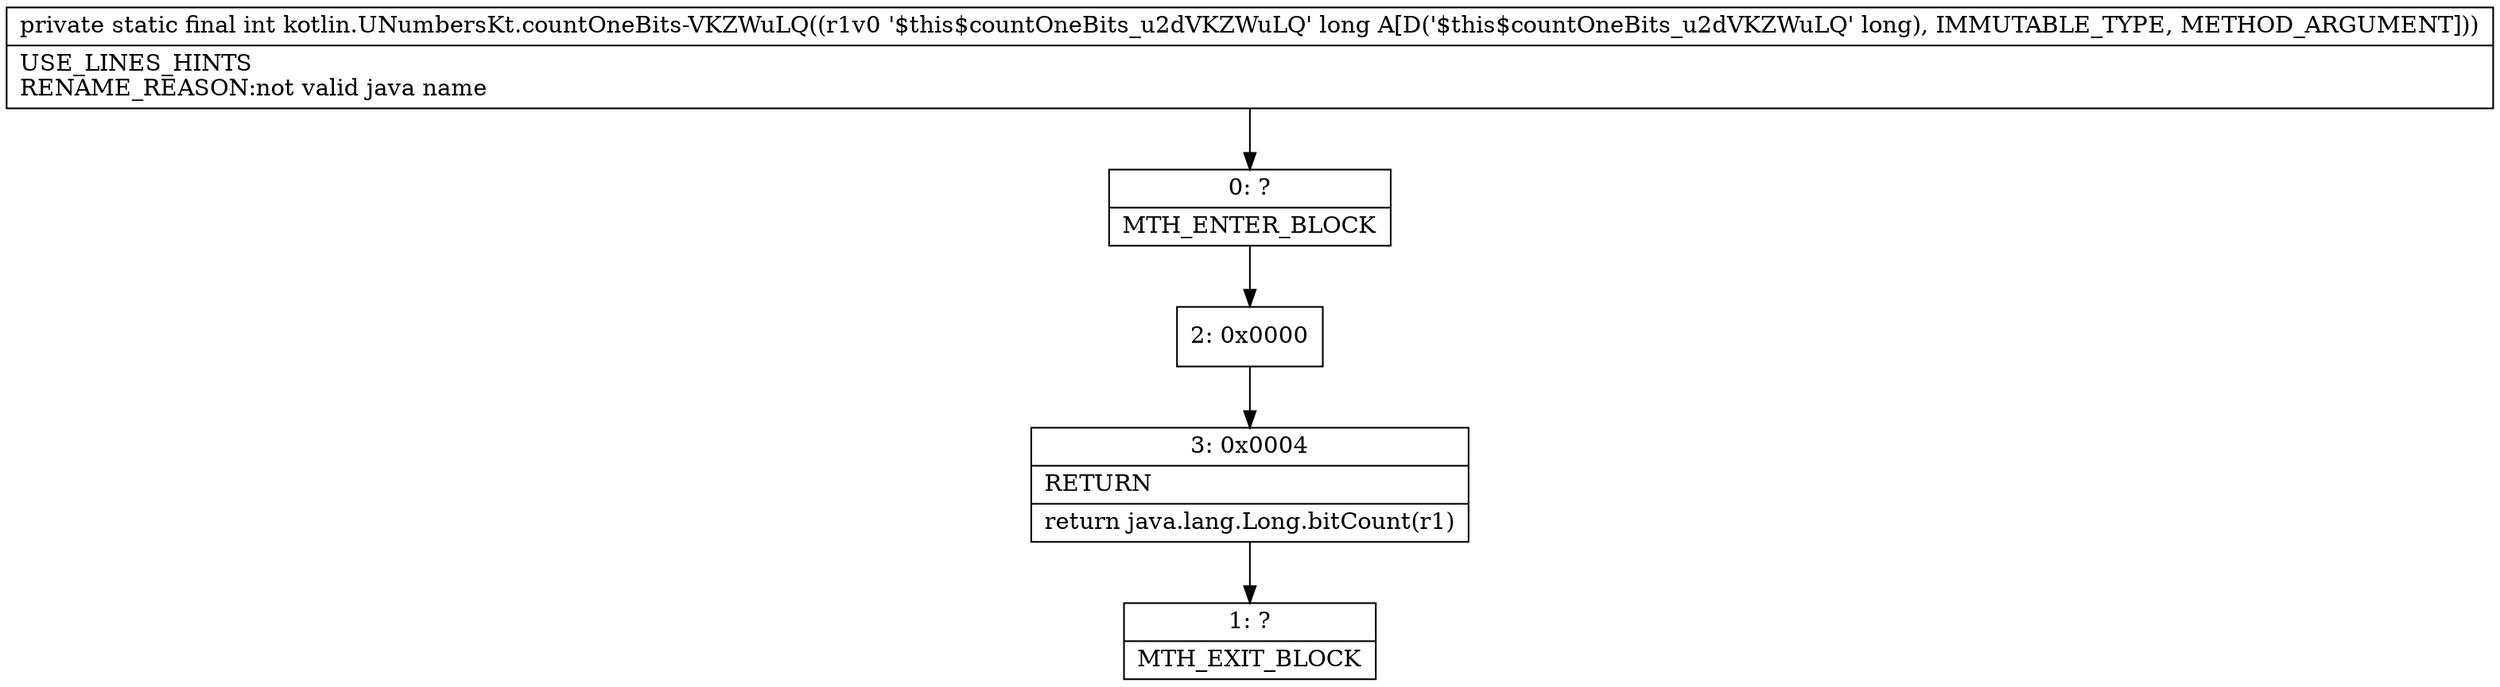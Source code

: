 digraph "CFG forkotlin.UNumbersKt.countOneBits\-VKZWuLQ(J)I" {
Node_0 [shape=record,label="{0\:\ ?|MTH_ENTER_BLOCK\l}"];
Node_2 [shape=record,label="{2\:\ 0x0000}"];
Node_3 [shape=record,label="{3\:\ 0x0004|RETURN\l|return java.lang.Long.bitCount(r1)\l}"];
Node_1 [shape=record,label="{1\:\ ?|MTH_EXIT_BLOCK\l}"];
MethodNode[shape=record,label="{private static final int kotlin.UNumbersKt.countOneBits\-VKZWuLQ((r1v0 '$this$countOneBits_u2dVKZWuLQ' long A[D('$this$countOneBits_u2dVKZWuLQ' long), IMMUTABLE_TYPE, METHOD_ARGUMENT]))  | USE_LINES_HINTS\lRENAME_REASON:not valid java name\l}"];
MethodNode -> Node_0;Node_0 -> Node_2;
Node_2 -> Node_3;
Node_3 -> Node_1;
}

